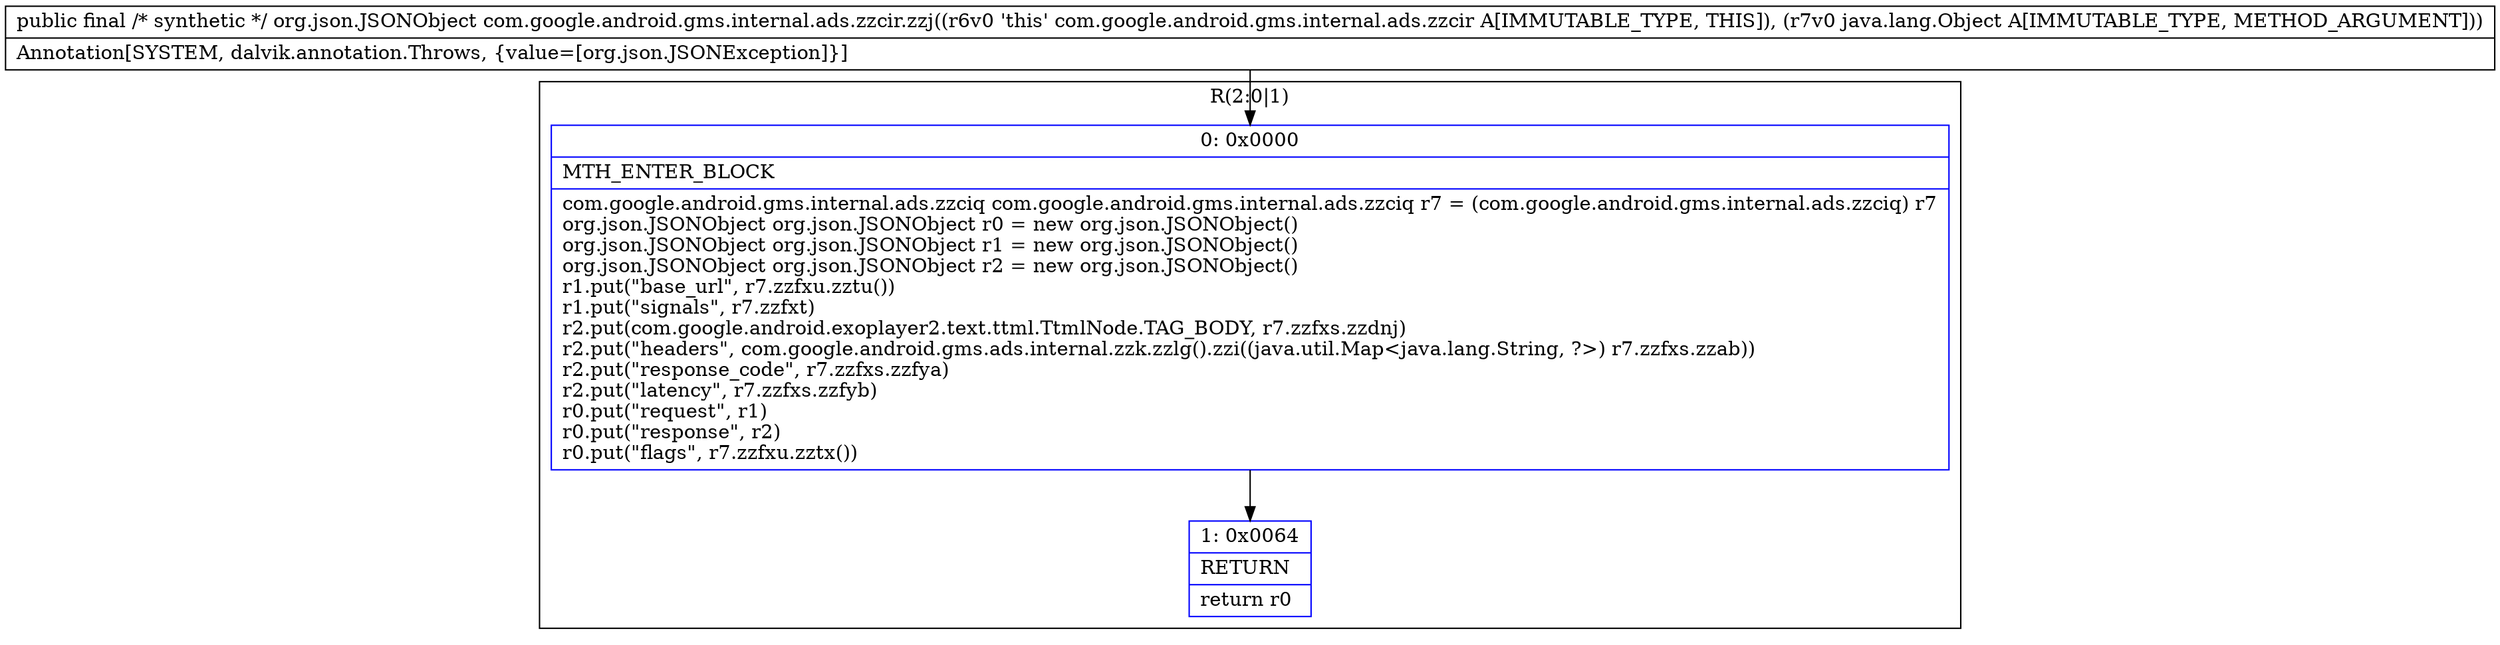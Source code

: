 digraph "CFG forcom.google.android.gms.internal.ads.zzcir.zzj(Ljava\/lang\/Object;)Lorg\/json\/JSONObject;" {
subgraph cluster_Region_1060206824 {
label = "R(2:0|1)";
node [shape=record,color=blue];
Node_0 [shape=record,label="{0\:\ 0x0000|MTH_ENTER_BLOCK\l|com.google.android.gms.internal.ads.zzciq com.google.android.gms.internal.ads.zzciq r7 = (com.google.android.gms.internal.ads.zzciq) r7\lorg.json.JSONObject org.json.JSONObject r0 = new org.json.JSONObject()\lorg.json.JSONObject org.json.JSONObject r1 = new org.json.JSONObject()\lorg.json.JSONObject org.json.JSONObject r2 = new org.json.JSONObject()\lr1.put(\"base_url\", r7.zzfxu.zztu())\lr1.put(\"signals\", r7.zzfxt)\lr2.put(com.google.android.exoplayer2.text.ttml.TtmlNode.TAG_BODY, r7.zzfxs.zzdnj)\lr2.put(\"headers\", com.google.android.gms.ads.internal.zzk.zzlg().zzi((java.util.Map\<java.lang.String, ?\>) r7.zzfxs.zzab))\lr2.put(\"response_code\", r7.zzfxs.zzfya)\lr2.put(\"latency\", r7.zzfxs.zzfyb)\lr0.put(\"request\", r1)\lr0.put(\"response\", r2)\lr0.put(\"flags\", r7.zzfxu.zztx())\l}"];
Node_1 [shape=record,label="{1\:\ 0x0064|RETURN\l|return r0\l}"];
}
MethodNode[shape=record,label="{public final \/* synthetic *\/ org.json.JSONObject com.google.android.gms.internal.ads.zzcir.zzj((r6v0 'this' com.google.android.gms.internal.ads.zzcir A[IMMUTABLE_TYPE, THIS]), (r7v0 java.lang.Object A[IMMUTABLE_TYPE, METHOD_ARGUMENT]))  | Annotation[SYSTEM, dalvik.annotation.Throws, \{value=[org.json.JSONException]\}]\l}"];
MethodNode -> Node_0;
Node_0 -> Node_1;
}


